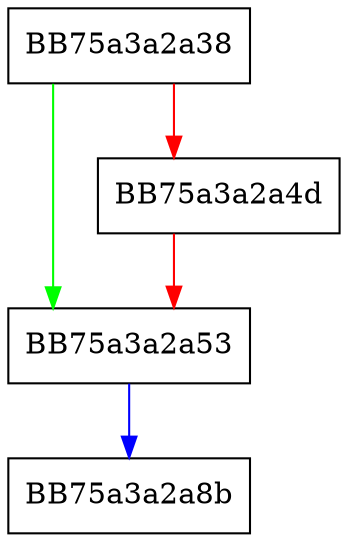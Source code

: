 digraph AddDirectory {
  node [shape="box"];
  graph [splines=ortho];
  BB75a3a2a38 -> BB75a3a2a53 [color="green"];
  BB75a3a2a38 -> BB75a3a2a4d [color="red"];
  BB75a3a2a4d -> BB75a3a2a53 [color="red"];
  BB75a3a2a53 -> BB75a3a2a8b [color="blue"];
}